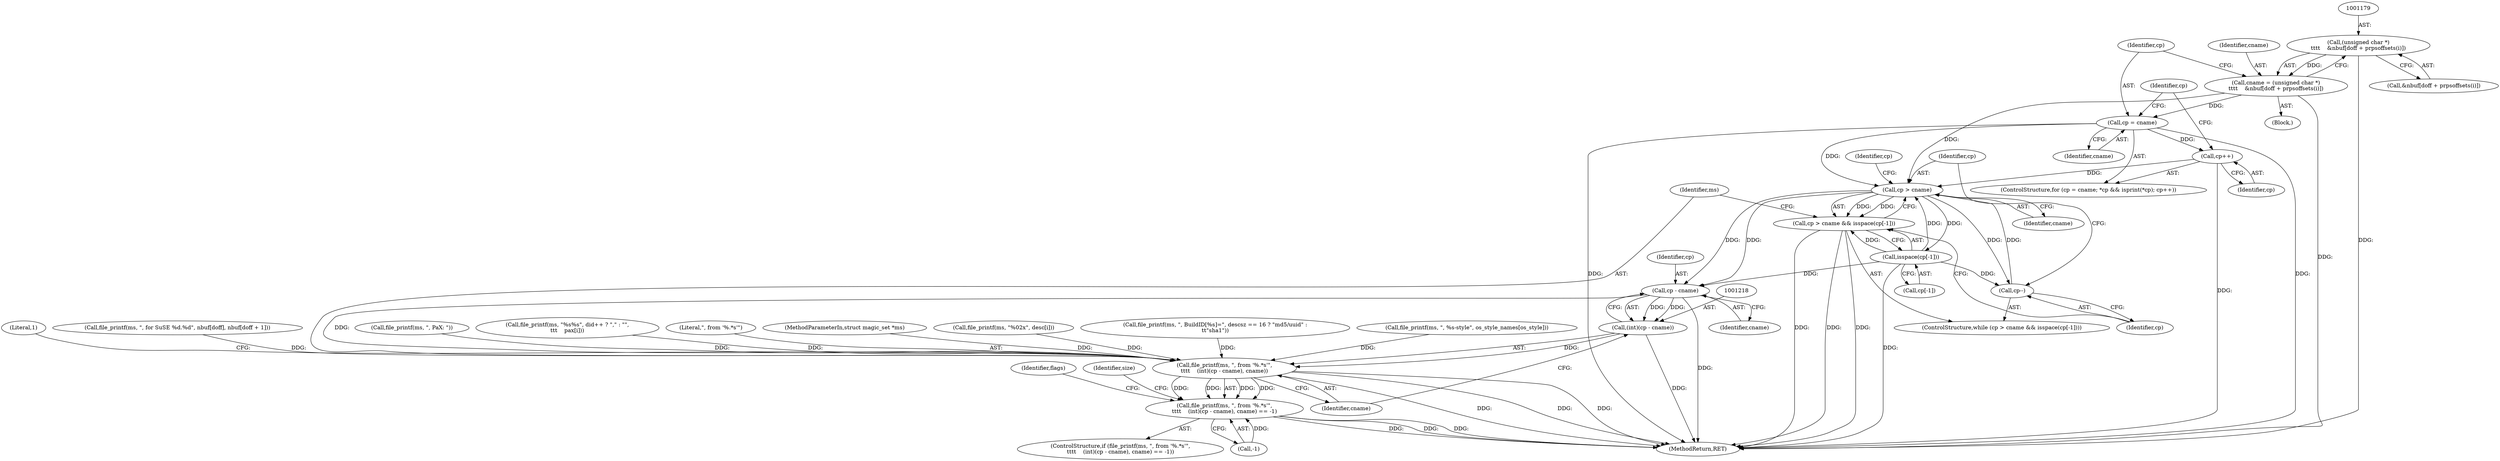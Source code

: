 digraph "0_file_39c7ac1106be844a5296d3eb5971946cc09ffda0@array" {
"1001178" [label="(Call,(unsigned char *)\n\t\t\t\t    &nbuf[doff + prpsoffsets(i)])"];
"1001176" [label="(Call,cname = (unsigned char *)\n\t\t\t\t    &nbuf[doff + prpsoffsets(i)])"];
"1001188" [label="(Call,cp = cname)"];
"1001197" [label="(Call,cp++)"];
"1001202" [label="(Call,cp > cname)"];
"1001201" [label="(Call,cp > cname && isspace(cp[-1]))"];
"1001205" [label="(Call,isspace(cp[-1]))"];
"1001210" [label="(Call,cp--)"];
"1001219" [label="(Call,cp - cname)"];
"1001217" [label="(Call,(int)(cp - cname))"];
"1001214" [label="(Call,file_printf(ms, \", from '%.*s'\",\n\t\t\t\t    (int)(cp - cname), cname))"];
"1001213" [label="(Call,file_printf(ms, \", from '%.*s'\",\n\t\t\t\t    (int)(cp - cname), cname) == -1)"];
"1001223" [label="(Call,-1)"];
"1000602" [label="(Call,file_printf(ms, \"%s%s\", did++ ? \",\" : \"\",\n\t\t\t    pax[i]))"];
"1001198" [label="(Identifier,cp)"];
"1001178" [label="(Call,(unsigned char *)\n\t\t\t\t    &nbuf[doff + prpsoffsets(i)])"];
"1001216" [label="(Literal,\", from '%.*s'\")"];
"1001189" [label="(Identifier,cp)"];
"1000117" [label="(MethodParameterIn,struct magic_set *ms)"];
"1001180" [label="(Call,&nbuf[doff + prpsoffsets(i)])"];
"1001222" [label="(Identifier,cname)"];
"1001187" [label="(ControlStructure,for (cp = cname; *cp && isprint(*cp); cp++))"];
"1001205" [label="(Call,isspace(cp[-1]))"];
"1001193" [label="(Identifier,cp)"];
"1001204" [label="(Identifier,cname)"];
"1001220" [label="(Identifier,cp)"];
"1001203" [label="(Identifier,cp)"];
"1001176" [label="(Call,cname = (unsigned char *)\n\t\t\t\t    &nbuf[doff + prpsoffsets(i)])"];
"1000508" [label="(Call,file_printf(ms, \"%02x\", desc[i]))"];
"1001226" [label="(Identifier,size)"];
"1001206" [label="(Call,cp[-1])"];
"1001188" [label="(Call,cp = cname)"];
"1001190" [label="(Identifier,cname)"];
"1001237" [label="(MethodReturn,RET)"];
"1001177" [label="(Identifier,cname)"];
"1001221" [label="(Identifier,cname)"];
"1001229" [label="(Identifier,flags)"];
"1000475" [label="(Call,file_printf(ms, \", BuildID[%s]=\", descsz == 16 ? \"md5/uuid\" :\n\t\t\"sha1\"))"];
"1001207" [label="(Identifier,cp)"];
"1001211" [label="(Identifier,cp)"];
"1000573" [label="(Call,file_printf(ms, \", PaX: \"))"];
"1001214" [label="(Call,file_printf(ms, \", from '%.*s'\",\n\t\t\t\t    (int)(cp - cname), cname))"];
"1001210" [label="(Call,cp--)"];
"1000962" [label="(Call,file_printf(ms, \", %s-style\", os_style_names[os_style]))"];
"1001056" [label="(Block,)"];
"1001219" [label="(Call,cp - cname)"];
"1001224" [label="(Literal,1)"];
"1001197" [label="(Call,cp++)"];
"1001217" [label="(Call,(int)(cp - cname))"];
"1001213" [label="(Call,file_printf(ms, \", from '%.*s'\",\n\t\t\t\t    (int)(cp - cname), cname) == -1)"];
"1000286" [label="(Call,file_printf(ms, \", for SuSE %d.%d\", nbuf[doff], nbuf[doff + 1]))"];
"1001215" [label="(Identifier,ms)"];
"1001200" [label="(ControlStructure,while (cp > cname && isspace(cp[-1])))"];
"1001202" [label="(Call,cp > cname)"];
"1001212" [label="(ControlStructure,if (file_printf(ms, \", from '%.*s'\",\n\t\t\t\t    (int)(cp - cname), cname) == -1))"];
"1001201" [label="(Call,cp > cname && isspace(cp[-1]))"];
"1001178" -> "1001176"  [label="AST: "];
"1001178" -> "1001180"  [label="CFG: "];
"1001179" -> "1001178"  [label="AST: "];
"1001180" -> "1001178"  [label="AST: "];
"1001176" -> "1001178"  [label="CFG: "];
"1001178" -> "1001237"  [label="DDG: "];
"1001178" -> "1001176"  [label="DDG: "];
"1001176" -> "1001056"  [label="AST: "];
"1001177" -> "1001176"  [label="AST: "];
"1001189" -> "1001176"  [label="CFG: "];
"1001176" -> "1001237"  [label="DDG: "];
"1001176" -> "1001188"  [label="DDG: "];
"1001176" -> "1001202"  [label="DDG: "];
"1001188" -> "1001187"  [label="AST: "];
"1001188" -> "1001190"  [label="CFG: "];
"1001189" -> "1001188"  [label="AST: "];
"1001190" -> "1001188"  [label="AST: "];
"1001193" -> "1001188"  [label="CFG: "];
"1001188" -> "1001237"  [label="DDG: "];
"1001188" -> "1001237"  [label="DDG: "];
"1001188" -> "1001197"  [label="DDG: "];
"1001188" -> "1001202"  [label="DDG: "];
"1001197" -> "1001187"  [label="AST: "];
"1001197" -> "1001198"  [label="CFG: "];
"1001198" -> "1001197"  [label="AST: "];
"1001193" -> "1001197"  [label="CFG: "];
"1001197" -> "1001237"  [label="DDG: "];
"1001197" -> "1001202"  [label="DDG: "];
"1001202" -> "1001201"  [label="AST: "];
"1001202" -> "1001204"  [label="CFG: "];
"1001203" -> "1001202"  [label="AST: "];
"1001204" -> "1001202"  [label="AST: "];
"1001207" -> "1001202"  [label="CFG: "];
"1001201" -> "1001202"  [label="CFG: "];
"1001202" -> "1001201"  [label="DDG: "];
"1001202" -> "1001201"  [label="DDG: "];
"1001210" -> "1001202"  [label="DDG: "];
"1001205" -> "1001202"  [label="DDG: "];
"1001202" -> "1001205"  [label="DDG: "];
"1001202" -> "1001210"  [label="DDG: "];
"1001202" -> "1001219"  [label="DDG: "];
"1001202" -> "1001219"  [label="DDG: "];
"1001201" -> "1001200"  [label="AST: "];
"1001201" -> "1001205"  [label="CFG: "];
"1001205" -> "1001201"  [label="AST: "];
"1001211" -> "1001201"  [label="CFG: "];
"1001215" -> "1001201"  [label="CFG: "];
"1001201" -> "1001237"  [label="DDG: "];
"1001201" -> "1001237"  [label="DDG: "];
"1001201" -> "1001237"  [label="DDG: "];
"1001205" -> "1001201"  [label="DDG: "];
"1001205" -> "1001206"  [label="CFG: "];
"1001206" -> "1001205"  [label="AST: "];
"1001205" -> "1001237"  [label="DDG: "];
"1001205" -> "1001210"  [label="DDG: "];
"1001205" -> "1001219"  [label="DDG: "];
"1001210" -> "1001200"  [label="AST: "];
"1001210" -> "1001211"  [label="CFG: "];
"1001211" -> "1001210"  [label="AST: "];
"1001203" -> "1001210"  [label="CFG: "];
"1001219" -> "1001217"  [label="AST: "];
"1001219" -> "1001221"  [label="CFG: "];
"1001220" -> "1001219"  [label="AST: "];
"1001221" -> "1001219"  [label="AST: "];
"1001217" -> "1001219"  [label="CFG: "];
"1001219" -> "1001237"  [label="DDG: "];
"1001219" -> "1001217"  [label="DDG: "];
"1001219" -> "1001217"  [label="DDG: "];
"1001219" -> "1001214"  [label="DDG: "];
"1001217" -> "1001214"  [label="AST: "];
"1001218" -> "1001217"  [label="AST: "];
"1001222" -> "1001217"  [label="CFG: "];
"1001217" -> "1001237"  [label="DDG: "];
"1001217" -> "1001214"  [label="DDG: "];
"1001214" -> "1001213"  [label="AST: "];
"1001214" -> "1001222"  [label="CFG: "];
"1001215" -> "1001214"  [label="AST: "];
"1001216" -> "1001214"  [label="AST: "];
"1001222" -> "1001214"  [label="AST: "];
"1001224" -> "1001214"  [label="CFG: "];
"1001214" -> "1001237"  [label="DDG: "];
"1001214" -> "1001237"  [label="DDG: "];
"1001214" -> "1001237"  [label="DDG: "];
"1001214" -> "1001213"  [label="DDG: "];
"1001214" -> "1001213"  [label="DDG: "];
"1001214" -> "1001213"  [label="DDG: "];
"1001214" -> "1001213"  [label="DDG: "];
"1000508" -> "1001214"  [label="DDG: "];
"1000286" -> "1001214"  [label="DDG: "];
"1000475" -> "1001214"  [label="DDG: "];
"1000573" -> "1001214"  [label="DDG: "];
"1000602" -> "1001214"  [label="DDG: "];
"1000962" -> "1001214"  [label="DDG: "];
"1000117" -> "1001214"  [label="DDG: "];
"1001213" -> "1001212"  [label="AST: "];
"1001213" -> "1001223"  [label="CFG: "];
"1001223" -> "1001213"  [label="AST: "];
"1001226" -> "1001213"  [label="CFG: "];
"1001229" -> "1001213"  [label="CFG: "];
"1001213" -> "1001237"  [label="DDG: "];
"1001213" -> "1001237"  [label="DDG: "];
"1001213" -> "1001237"  [label="DDG: "];
"1001223" -> "1001213"  [label="DDG: "];
}
